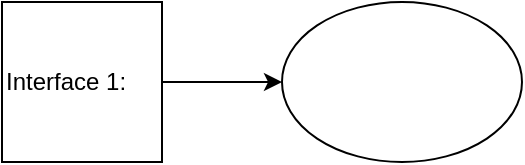 <mxfile version="13.10.0" type="embed">
    <diagram id="1HM8JaxXAhzephKtiqQB" name="Page-1">
        <mxGraphModel dx="475" dy="324" grid="1" gridSize="10" guides="1" tooltips="1" connect="1" arrows="1" fold="1" page="1" pageScale="1" pageWidth="850" pageHeight="1100" math="0" shadow="0">
            <root>
                <mxCell id="0"/>
                <mxCell id="1" parent="0"/>
                <mxCell id="4" value="" style="edgeStyle=orthogonalEdgeStyle;rounded=0;orthogonalLoop=1;jettySize=auto;html=1;" edge="1" parent="1" source="2" target="3">
                    <mxGeometry relative="1" as="geometry"/>
                </mxCell>
                <mxCell id="2" value="Interface 1:&lt;br&gt;" style="whiteSpace=wrap;html=1;aspect=fixed;align=left;" vertex="1" parent="1">
                    <mxGeometry x="60" y="80" width="80" height="80" as="geometry"/>
                </mxCell>
                <mxCell id="3" value="" style="ellipse;whiteSpace=wrap;html=1;align=left;" vertex="1" parent="1">
                    <mxGeometry x="200" y="80" width="120" height="80" as="geometry"/>
                </mxCell>
            </root>
        </mxGraphModel>
    </diagram>
</mxfile>